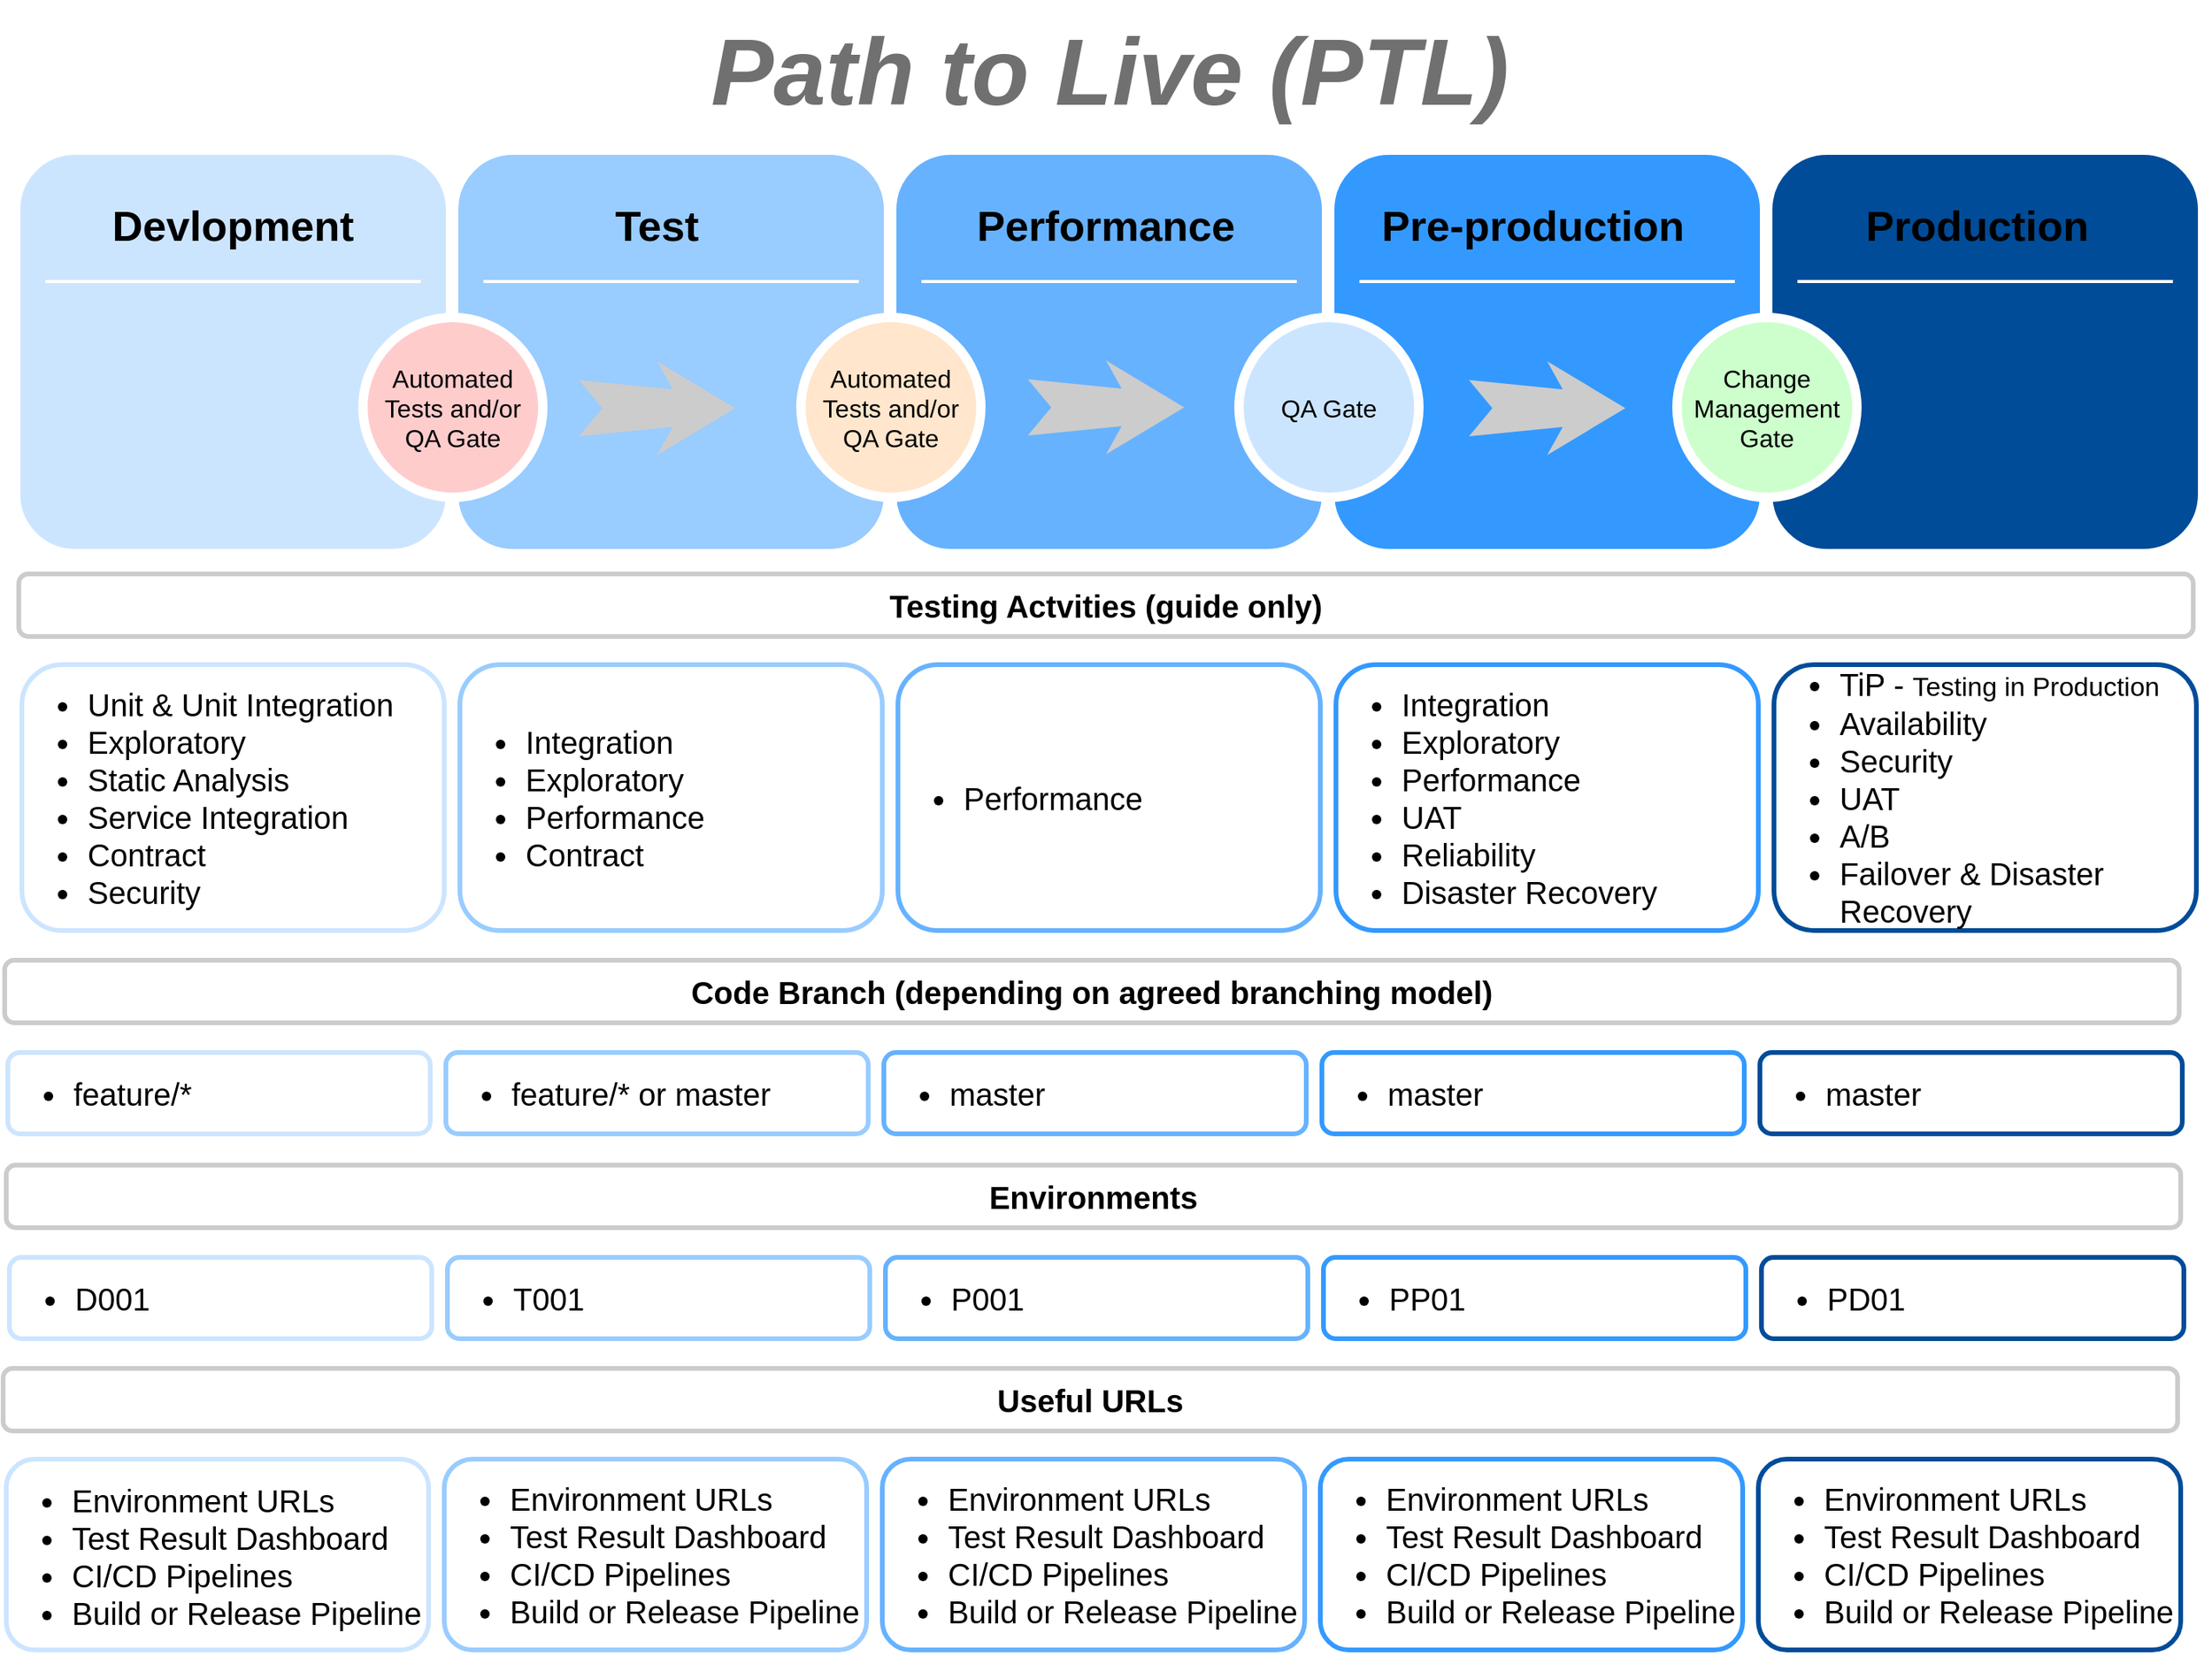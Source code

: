 <mxfile version="14.1.1" type="device"><diagram name="Page-1" id="12e1b939-464a-85fe-373e-61e167be1490"><mxGraphModel dx="3289" dy="1089" grid="1" gridSize="10" guides="1" tooltips="1" connect="1" arrows="1" fold="1" page="1" pageScale="1.5" pageWidth="1169" pageHeight="826" background="#ffffff" math="0" shadow="0"><root><mxCell id="0"/><mxCell id="1" parent="0"/><mxCell id="60da8b9f42644d3a-2" value="" style="whiteSpace=wrap;html=1;rounded=1;shadow=0;strokeWidth=8;fontSize=20;align=center;strokeColor=#FFFFFF;labelBackgroundColor=none;fillColor=#CCE5FF;" parent="1" vertex="1"><mxGeometry x="187" y="110" width="280" height="260" as="geometry"/></mxCell><mxCell id="60da8b9f42644d3a-4" value="&lt;ul style=&quot;font-size: 20px&quot;&gt;&lt;li style=&quot;font-size: 20px&quot;&gt;Unit &amp;amp; Unit Integration&lt;/li&gt;&lt;li style=&quot;font-size: 20px&quot;&gt;Exploratory&amp;nbsp;&lt;/li&gt;&lt;li style=&quot;font-size: 20px&quot;&gt;Static Analysis&lt;/li&gt;&lt;li style=&quot;font-size: 20px&quot;&gt;Service Integration&lt;/li&gt;&lt;li style=&quot;font-size: 20px&quot;&gt;Contract&lt;/li&gt;&lt;li style=&quot;font-size: 20px&quot;&gt;Security&lt;/li&gt;&lt;/ul&gt;" style="text;html=1;align=left;verticalAlign=middle;whiteSpace=wrap;rounded=1;shadow=0;fontSize=20;strokeWidth=3;fillColor=#ffffff;strokeColor=#CCE5FF;perimeterSpacing=5;" parent="1" vertex="1"><mxGeometry x="192" y="440" width="270" height="170" as="geometry"/></mxCell><mxCell id="60da8b9f42644d3a-6" value="" style="line;strokeWidth=2;html=1;rounded=0;shadow=0;fontSize=27;align=center;fillColor=none;strokeColor=#FFFFFF;" parent="1" vertex="1"><mxGeometry x="207" y="190" width="240" height="10" as="geometry"/></mxCell><mxCell id="60da8b9f42644d3a-17" value="" style="whiteSpace=wrap;html=1;rounded=1;shadow=0;strokeWidth=8;fontSize=20;align=center;strokeColor=#FFFFFF;fillColor=#99CCFF;" parent="1" vertex="1"><mxGeometry x="467" y="110" width="280" height="260" as="geometry"/></mxCell><mxCell id="60da8b9f42644d3a-20" value="" style="line;strokeWidth=2;html=1;rounded=0;shadow=0;fontSize=27;align=center;fillColor=none;strokeColor=#FFFFFF;" parent="1" vertex="1"><mxGeometry x="487" y="190" width="240" height="10" as="geometry"/></mxCell><mxCell id="60da8b9f42644d3a-24" value="" style="whiteSpace=wrap;html=1;rounded=1;shadow=0;strokeWidth=8;fontSize=20;align=center;strokeColor=#FFFFFF;fillColor=#66B2FF;" parent="1" vertex="1"><mxGeometry x="747" y="110" width="280" height="260" as="geometry"/></mxCell><mxCell id="60da8b9f42644d3a-27" value="" style="line;strokeWidth=2;html=1;rounded=0;shadow=0;fontSize=27;align=center;fillColor=none;strokeColor=#FFFFFF;" parent="1" vertex="1"><mxGeometry x="767" y="190" width="240" height="10" as="geometry"/></mxCell><mxCell id="60da8b9f42644d3a-31" value="" style="whiteSpace=wrap;html=1;rounded=1;shadow=0;strokeWidth=8;fontSize=20;align=center;strokeColor=#FFFFFF;fillColor=#3399FF;" parent="1" vertex="1"><mxGeometry x="1027" y="110" width="280" height="260" as="geometry"/></mxCell><mxCell id="60da8b9f42644d3a-34" value="" style="line;strokeWidth=2;html=1;rounded=0;shadow=0;fontSize=27;align=center;fillColor=none;strokeColor=#FFFFFF;" parent="1" vertex="1"><mxGeometry x="1047" y="190" width="240" height="10" as="geometry"/></mxCell><mxCell id="60da8b9f42644d3a-37" value="" style="html=1;shadow=0;dashed=0;align=center;verticalAlign=middle;shape=mxgraph.arrows2.stylisedArrow;dy=0.6;dx=40;notch=15;feather=0.4;rounded=0;strokeWidth=1;fontSize=27;strokeColor=none;fillColor=#CCCCCC;" parent="1" vertex="1"><mxGeometry x="1117" y="246" width="100" height="60" as="geometry"/></mxCell><mxCell id="awgjqPLiiekeFISjJ3Pd-5" value="" style="whiteSpace=wrap;html=1;rounded=1;shadow=0;strokeWidth=8;fontSize=20;align=center;strokeColor=#FFFFFF;fillColor=#004C99;fontColor=#0066CC;" vertex="1" parent="1"><mxGeometry x="1307" y="110" width="280" height="260" as="geometry"/></mxCell><mxCell id="awgjqPLiiekeFISjJ3Pd-6" value="Production" style="text;html=1;strokeColor=none;fillColor=none;align=center;verticalAlign=middle;whiteSpace=wrap;rounded=0;shadow=0;fontSize=27;fontStyle=1" vertex="1" parent="1"><mxGeometry x="1302" y="130" width="280" height="60" as="geometry"/></mxCell><mxCell id="awgjqPLiiekeFISjJ3Pd-8" value="" style="line;strokeWidth=2;html=1;rounded=0;shadow=0;fontSize=27;align=center;fillColor=none;strokeColor=#FFFFFF;" vertex="1" parent="1"><mxGeometry x="1327" y="190" width="240" height="10" as="geometry"/></mxCell><mxCell id="awgjqPLiiekeFISjJ3Pd-10" value="Change Management Gate" style="ellipse;whiteSpace=wrap;html=1;rounded=0;shadow=0;strokeWidth=6;fontSize=16;align=center;strokeColor=#FFFFFF;fillColor=#CCFFCC;" vertex="1" parent="1"><mxGeometry x="1250" y="218" width="115" height="115" as="geometry"/></mxCell><mxCell id="awgjqPLiiekeFISjJ3Pd-15" value="Path to Live (PTL)" style="text;html=1;align=center;verticalAlign=middle;resizable=0;points=[];autosize=1;fontSize=60;fontStyle=3;fillColor=#ffffff;rounded=0;fontColor=#4D4D4D;textOpacity=80;spacingTop=1;spacing=8;" vertex="1" parent="1"><mxGeometry x="617" y="15" width="540" height="90" as="geometry"/></mxCell><mxCell id="awgjqPLiiekeFISjJ3Pd-66" value="Automated Tests and/or QA Gate" style="ellipse;whiteSpace=wrap;html=1;rounded=0;shadow=0;strokeWidth=6;fontSize=16;align=center;strokeColor=#FFFFFF;fillColor=#FFCCCC;" vertex="1" parent="1"><mxGeometry x="410" y="218" width="115" height="115" as="geometry"/></mxCell><mxCell id="awgjqPLiiekeFISjJ3Pd-68" value="Automated Tests and/or QA Gate" style="ellipse;whiteSpace=wrap;html=1;rounded=0;shadow=0;strokeWidth=6;fontSize=16;align=center;strokeColor=#FFFFFF;fillColor=#FFE6CC;" vertex="1" parent="1"><mxGeometry x="690" y="218" width="115" height="115" as="geometry"/></mxCell><mxCell id="awgjqPLiiekeFISjJ3Pd-70" value="QA Gate" style="ellipse;whiteSpace=wrap;html=1;rounded=0;shadow=0;strokeWidth=6;fontSize=16;align=center;strokeColor=#FFFFFF;fillColor=#CCE5FF;" vertex="1" parent="1"><mxGeometry x="970" y="218" width="115" height="115" as="geometry"/></mxCell><mxCell id="awgjqPLiiekeFISjJ3Pd-71" value="Testing Actvities (guide only)" style="whiteSpace=wrap;html=1;rounded=1;shadow=0;strokeWidth=3;fontSize=20;align=center;labelBackgroundColor=none;fillColor=#FFFFFF;strokeColor=#CCCCCC;fontStyle=1" vertex="1" parent="1"><mxGeometry x="190" y="382" width="1390" height="40" as="geometry"/></mxCell><mxCell id="awgjqPLiiekeFISjJ3Pd-91" value="&lt;ul style=&quot;font-size: 20px&quot;&gt;&lt;li style=&quot;font-size: 20px&quot;&gt;Integration&amp;nbsp;&lt;/li&gt;&lt;li style=&quot;font-size: 20px&quot;&gt;Exploratory&lt;/li&gt;&lt;li style=&quot;font-size: 20px&quot;&gt;Performance&lt;/li&gt;&lt;li style=&quot;font-size: 20px&quot;&gt;Contract&lt;/li&gt;&lt;/ul&gt;" style="text;html=1;align=left;verticalAlign=middle;whiteSpace=wrap;rounded=1;shadow=0;fontSize=20;strokeWidth=3;fillColor=#ffffff;perimeterSpacing=5;strokeColor=#99CCFF;" vertex="1" parent="1"><mxGeometry x="472" y="440" width="270" height="170" as="geometry"/></mxCell><mxCell id="awgjqPLiiekeFISjJ3Pd-92" value="&lt;ul style=&quot;font-size: 20px&quot;&gt;&lt;li style=&quot;font-size: 20px&quot;&gt;Performance&lt;/li&gt;&lt;/ul&gt;" style="text;html=1;align=left;verticalAlign=middle;whiteSpace=wrap;rounded=1;shadow=0;fontSize=20;strokeWidth=3;fillColor=#ffffff;perimeterSpacing=5;strokeColor=#66B2FF;" vertex="1" parent="1"><mxGeometry x="752" y="440" width="270" height="170" as="geometry"/></mxCell><mxCell id="awgjqPLiiekeFISjJ3Pd-93" value="&lt;ul style=&quot;font-size: 20px&quot;&gt;&lt;li&gt;Integration&amp;nbsp;&lt;/li&gt;&lt;li&gt;Exploratory&lt;/li&gt;&lt;li&gt;Performance&lt;/li&gt;&lt;li&gt;UAT&lt;/li&gt;&lt;li&gt;Reliability&lt;/li&gt;&lt;li&gt;Disaster Recovery&lt;/li&gt;&lt;/ul&gt;" style="text;html=1;align=left;verticalAlign=middle;whiteSpace=wrap;rounded=1;shadow=0;fontSize=20;strokeWidth=3;fillColor=#ffffff;perimeterSpacing=5;strokeColor=#3399FF;" vertex="1" parent="1"><mxGeometry x="1032" y="440" width="270" height="170" as="geometry"/></mxCell><mxCell id="awgjqPLiiekeFISjJ3Pd-94" value="&lt;ul style=&quot;font-size: 20px&quot;&gt;&lt;li&gt;TiP -&amp;nbsp;&lt;font style=&quot;font-size: 17px&quot;&gt;Testing in Production&lt;/font&gt;&lt;/li&gt;&lt;li&gt;Availability&lt;/li&gt;&lt;li&gt;Security&amp;nbsp;&lt;/li&gt;&lt;li&gt;UAT&lt;/li&gt;&lt;li&gt;A/B&lt;/li&gt;&lt;li&gt;Failover &amp;amp; Disaster Recovery&lt;/li&gt;&lt;/ul&gt;" style="text;html=1;align=left;verticalAlign=middle;whiteSpace=wrap;rounded=1;shadow=0;fontSize=20;strokeWidth=3;fillColor=#ffffff;perimeterSpacing=5;strokeColor=#004C99;" vertex="1" parent="1"><mxGeometry x="1312" y="440" width="270" height="170" as="geometry"/></mxCell><mxCell id="awgjqPLiiekeFISjJ3Pd-101" value="&lt;ul style=&quot;font-size: 20px&quot;&gt;&lt;li style=&quot;font-size: 20px&quot;&gt;feature/*&lt;/li&gt;&lt;/ul&gt;" style="text;html=1;align=left;verticalAlign=middle;whiteSpace=wrap;rounded=1;shadow=0;fontSize=20;strokeWidth=3;fillColor=#ffffff;strokeColor=#CCE5FF;perimeterSpacing=5;" vertex="1" parent="1"><mxGeometry x="183" y="688" width="270" height="52" as="geometry"/></mxCell><mxCell id="awgjqPLiiekeFISjJ3Pd-102" value="Code Branch (depending on agreed branching model)" style="whiteSpace=wrap;html=1;rounded=1;shadow=0;strokeWidth=3;fontSize=20;align=center;labelBackgroundColor=none;fillColor=#FFFFFF;strokeColor=#CCCCCC;fontStyle=1" vertex="1" parent="1"><mxGeometry x="181" y="629" width="1390" height="40" as="geometry"/></mxCell><mxCell id="awgjqPLiiekeFISjJ3Pd-103" value="&lt;ul style=&quot;font-size: 20px&quot;&gt;&lt;li style=&quot;font-size: 20px&quot;&gt;feature/* or master&lt;/li&gt;&lt;/ul&gt;" style="text;html=1;align=left;verticalAlign=middle;whiteSpace=wrap;rounded=1;shadow=0;fontSize=20;strokeWidth=3;fillColor=#ffffff;perimeterSpacing=5;strokeColor=#99CCFF;" vertex="1" parent="1"><mxGeometry x="463" y="688" width="270" height="52" as="geometry"/></mxCell><mxCell id="awgjqPLiiekeFISjJ3Pd-104" value="&lt;ul style=&quot;font-size: 20px&quot;&gt;&lt;li style=&quot;font-size: 20px&quot;&gt;master&lt;/li&gt;&lt;/ul&gt;" style="text;html=1;align=left;verticalAlign=middle;whiteSpace=wrap;rounded=1;shadow=0;fontSize=20;strokeWidth=3;fillColor=#ffffff;perimeterSpacing=5;strokeColor=#66B2FF;" vertex="1" parent="1"><mxGeometry x="743" y="688" width="270" height="52" as="geometry"/></mxCell><mxCell id="awgjqPLiiekeFISjJ3Pd-105" value="&lt;ul style=&quot;font-size: 20px&quot;&gt;&lt;li&gt;master&lt;/li&gt;&lt;/ul&gt;" style="text;html=1;align=left;verticalAlign=middle;whiteSpace=wrap;rounded=1;shadow=0;fontSize=20;strokeWidth=3;fillColor=#ffffff;perimeterSpacing=5;strokeColor=#3399FF;" vertex="1" parent="1"><mxGeometry x="1023" y="688" width="270" height="52" as="geometry"/></mxCell><mxCell id="awgjqPLiiekeFISjJ3Pd-106" value="&lt;ul style=&quot;font-size: 20px&quot;&gt;&lt;li&gt;master&lt;/li&gt;&lt;/ul&gt;" style="text;html=1;align=left;verticalAlign=middle;whiteSpace=wrap;rounded=1;shadow=0;fontSize=20;strokeWidth=3;fillColor=#ffffff;perimeterSpacing=5;strokeColor=#004C99;" vertex="1" parent="1"><mxGeometry x="1303" y="688" width="270" height="52" as="geometry"/></mxCell><mxCell id="awgjqPLiiekeFISjJ3Pd-107" value="Devlopment" style="text;html=1;strokeColor=none;fillColor=none;align=center;verticalAlign=middle;whiteSpace=wrap;rounded=0;shadow=0;fontSize=27;fontStyle=1" vertex="1" parent="1"><mxGeometry x="187" y="130" width="280" height="60" as="geometry"/></mxCell><mxCell id="awgjqPLiiekeFISjJ3Pd-108" value="Test" style="text;html=1;strokeColor=none;fillColor=none;align=center;verticalAlign=middle;whiteSpace=wrap;rounded=0;shadow=0;fontSize=27;fontStyle=1" vertex="1" parent="1"><mxGeometry x="458" y="130" width="280" height="60" as="geometry"/></mxCell><mxCell id="awgjqPLiiekeFISjJ3Pd-109" value="Performance" style="text;html=1;strokeColor=none;fillColor=none;align=center;verticalAlign=middle;whiteSpace=wrap;rounded=0;shadow=0;fontSize=27;fontStyle=1" vertex="1" parent="1"><mxGeometry x="745" y="130" width="280" height="60" as="geometry"/></mxCell><mxCell id="awgjqPLiiekeFISjJ3Pd-110" value="Pre-production" style="text;html=1;strokeColor=none;fillColor=none;align=center;verticalAlign=middle;whiteSpace=wrap;rounded=0;shadow=0;fontSize=27;fontStyle=1" vertex="1" parent="1"><mxGeometry x="1018" y="130" width="280" height="60" as="geometry"/></mxCell><mxCell id="awgjqPLiiekeFISjJ3Pd-111" value="" style="html=1;shadow=0;dashed=0;align=center;verticalAlign=middle;shape=mxgraph.arrows2.stylisedArrow;dy=0.6;dx=40;notch=15;feather=0.4;rounded=0;strokeWidth=1;fontSize=27;strokeColor=none;fillColor=#CCCCCC;" vertex="1" parent="1"><mxGeometry x="548" y="246" width="100" height="60" as="geometry"/></mxCell><mxCell id="awgjqPLiiekeFISjJ3Pd-112" value="" style="html=1;shadow=0;dashed=0;align=center;verticalAlign=middle;shape=mxgraph.arrows2.stylisedArrow;dy=0.6;dx=40;notch=15;feather=0.4;rounded=0;strokeWidth=1;fontSize=27;strokeColor=none;fillColor=#CCCCCC;" vertex="1" parent="1"><mxGeometry x="835" y="245.5" width="100" height="60" as="geometry"/></mxCell><mxCell id="awgjqPLiiekeFISjJ3Pd-114" value="&lt;ul style=&quot;font-size: 20px&quot;&gt;&lt;li style=&quot;font-size: 20px&quot;&gt;D001&lt;/li&gt;&lt;/ul&gt;" style="text;html=1;align=left;verticalAlign=middle;whiteSpace=wrap;rounded=1;shadow=0;fontSize=20;strokeWidth=3;fillColor=#ffffff;strokeColor=#CCE5FF;perimeterSpacing=5;" vertex="1" parent="1"><mxGeometry x="184" y="819" width="270" height="52" as="geometry"/></mxCell><mxCell id="awgjqPLiiekeFISjJ3Pd-115" value="Environments" style="whiteSpace=wrap;html=1;rounded=1;shadow=0;strokeWidth=3;fontSize=20;align=center;labelBackgroundColor=none;fillColor=#FFFFFF;strokeColor=#CCCCCC;fontStyle=1" vertex="1" parent="1"><mxGeometry x="182" y="760" width="1390" height="40" as="geometry"/></mxCell><mxCell id="awgjqPLiiekeFISjJ3Pd-116" value="&lt;ul style=&quot;font-size: 20px&quot;&gt;&lt;li style=&quot;font-size: 20px&quot;&gt;T001&lt;/li&gt;&lt;/ul&gt;" style="text;html=1;align=left;verticalAlign=middle;whiteSpace=wrap;rounded=1;shadow=0;fontSize=20;strokeWidth=3;fillColor=#ffffff;perimeterSpacing=5;strokeColor=#99CCFF;" vertex="1" parent="1"><mxGeometry x="464" y="819" width="270" height="52" as="geometry"/></mxCell><mxCell id="awgjqPLiiekeFISjJ3Pd-117" value="&lt;ul style=&quot;font-size: 20px&quot;&gt;&lt;li style=&quot;font-size: 20px&quot;&gt;P001&lt;/li&gt;&lt;/ul&gt;" style="text;html=1;align=left;verticalAlign=middle;whiteSpace=wrap;rounded=1;shadow=0;fontSize=20;strokeWidth=3;fillColor=#ffffff;perimeterSpacing=5;strokeColor=#66B2FF;" vertex="1" parent="1"><mxGeometry x="744" y="819" width="270" height="52" as="geometry"/></mxCell><mxCell id="awgjqPLiiekeFISjJ3Pd-118" value="&lt;ul style=&quot;font-size: 20px&quot;&gt;&lt;li&gt;PP01&lt;/li&gt;&lt;/ul&gt;" style="text;html=1;align=left;verticalAlign=middle;whiteSpace=wrap;rounded=1;shadow=0;fontSize=20;strokeWidth=3;fillColor=#ffffff;perimeterSpacing=5;strokeColor=#3399FF;" vertex="1" parent="1"><mxGeometry x="1024" y="819" width="270" height="52" as="geometry"/></mxCell><mxCell id="awgjqPLiiekeFISjJ3Pd-119" value="&lt;ul style=&quot;font-size: 20px&quot;&gt;&lt;li&gt;PD01&lt;/li&gt;&lt;/ul&gt;" style="text;html=1;align=left;verticalAlign=middle;whiteSpace=wrap;rounded=1;shadow=0;fontSize=20;strokeWidth=3;fillColor=#ffffff;perimeterSpacing=5;strokeColor=#004C99;" vertex="1" parent="1"><mxGeometry x="1304" y="819" width="270" height="52" as="geometry"/></mxCell><mxCell id="awgjqPLiiekeFISjJ3Pd-120" value="&lt;ul style=&quot;font-size: 20px&quot;&gt;&lt;li style=&quot;font-size: 20px&quot;&gt;Environment URLs&lt;/li&gt;&lt;li style=&quot;font-size: 20px&quot;&gt;Test Result Dashboard&lt;/li&gt;&lt;li style=&quot;font-size: 20px&quot;&gt;CI/CD Pipelines&lt;/li&gt;&lt;li style=&quot;font-size: 20px&quot;&gt;Build or Release Pipeline&lt;/li&gt;&lt;/ul&gt;" style="text;html=1;align=left;verticalAlign=middle;whiteSpace=wrap;rounded=1;shadow=0;fontSize=20;strokeWidth=3;fillColor=#ffffff;strokeColor=#CCE5FF;perimeterSpacing=5;spacingTop=2;" vertex="1" parent="1"><mxGeometry x="182" y="948" width="270" height="122" as="geometry"/></mxCell><mxCell id="awgjqPLiiekeFISjJ3Pd-121" value="Useful URLs" style="whiteSpace=wrap;html=1;rounded=1;shadow=0;strokeWidth=3;fontSize=20;align=center;labelBackgroundColor=none;fillColor=#FFFFFF;strokeColor=#CCCCCC;fontStyle=1" vertex="1" parent="1"><mxGeometry x="180" y="890" width="1390" height="40" as="geometry"/></mxCell><mxCell id="awgjqPLiiekeFISjJ3Pd-122" value="&lt;ul style=&quot;font-size: 20px&quot;&gt;&lt;li&gt;Environment URLs&lt;/li&gt;&lt;li&gt;Test Result Dashboard&lt;/li&gt;&lt;li&gt;CI/CD Pipelines&lt;/li&gt;&lt;li&gt;Build or Release Pipeline&lt;/li&gt;&lt;/ul&gt;" style="text;html=1;align=left;verticalAlign=middle;whiteSpace=wrap;rounded=1;shadow=0;fontSize=20;strokeWidth=3;fillColor=#ffffff;perimeterSpacing=5;strokeColor=#99CCFF;" vertex="1" parent="1"><mxGeometry x="462" y="948" width="270" height="122" as="geometry"/></mxCell><mxCell id="awgjqPLiiekeFISjJ3Pd-123" value="&lt;ul style=&quot;font-size: 20px&quot;&gt;&lt;li&gt;Environment URLs&lt;/li&gt;&lt;li&gt;Test Result Dashboard&lt;/li&gt;&lt;li&gt;CI/CD Pipelines&lt;/li&gt;&lt;li&gt;Build or Release Pipeline&lt;/li&gt;&lt;/ul&gt;" style="text;html=1;align=left;verticalAlign=middle;whiteSpace=wrap;rounded=1;shadow=0;fontSize=20;strokeWidth=3;fillColor=#ffffff;perimeterSpacing=5;strokeColor=#66B2FF;" vertex="1" parent="1"><mxGeometry x="742" y="948" width="270" height="122" as="geometry"/></mxCell><mxCell id="awgjqPLiiekeFISjJ3Pd-124" value="&lt;ul style=&quot;font-size: 20px&quot;&gt;&lt;li&gt;Environment URLs&lt;/li&gt;&lt;li&gt;Test Result Dashboard&lt;/li&gt;&lt;li&gt;CI/CD Pipelines&lt;/li&gt;&lt;li&gt;Build or Release Pipeline&lt;/li&gt;&lt;/ul&gt;" style="text;html=1;align=left;verticalAlign=middle;whiteSpace=wrap;rounded=1;shadow=0;fontSize=20;strokeWidth=3;fillColor=#ffffff;perimeterSpacing=5;strokeColor=#3399FF;" vertex="1" parent="1"><mxGeometry x="1022" y="948" width="270" height="122" as="geometry"/></mxCell><mxCell id="awgjqPLiiekeFISjJ3Pd-125" value="&lt;ul style=&quot;font-size: 20px&quot;&gt;&lt;li&gt;Environment URLs&lt;/li&gt;&lt;li&gt;Test Result Dashboard&lt;/li&gt;&lt;li&gt;CI/CD Pipelines&lt;/li&gt;&lt;li&gt;Build or Release Pipeline&lt;/li&gt;&lt;/ul&gt;" style="text;html=1;align=left;verticalAlign=middle;whiteSpace=wrap;rounded=1;shadow=0;fontSize=20;strokeWidth=3;fillColor=#ffffff;perimeterSpacing=5;strokeColor=#004C99;" vertex="1" parent="1"><mxGeometry x="1302" y="948" width="270" height="122" as="geometry"/></mxCell></root></mxGraphModel></diagram></mxfile>